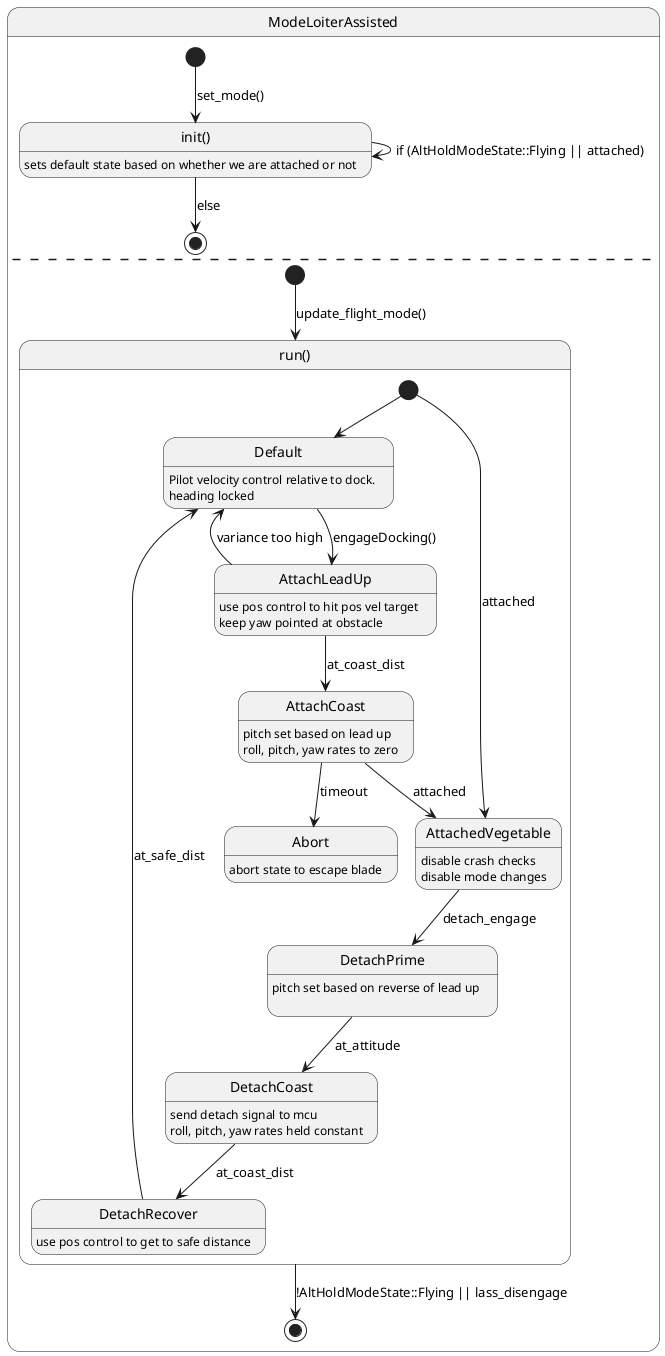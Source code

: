 @startuml Lass State Machine


state ModeLoiterAssisted {

' States
state "init()" as init: \
sets default state based on whether we are attached or not

' Transitions
[*] --> init : set_mode()
init --> [*] : else
init --> init : if (AltHoldModeState::Flying || attached)

' ==========================
--

state "run()" as run{

' States
state Default: \
Pilot velocity control relative to dock. \n\
heading locked

State AttachLeadUp: \
use pos control to hit pos vel target \n\
keep yaw pointed at obstacle

State AttachCoast: \
pitch set based on lead up \n\
roll, pitch, yaw rates to zero

state AttachedVegetable: \
disable crash checks \n\
disable mode changes 

State DetachPrime: \
pitch set based on reverse of lead up \n\

State DetachCoast: \
send detach signal to mcu \n\
roll, pitch, yaw rates held constant

State DetachRecover: \
use pos control to get to safe distance

State Abort: \
abort state to escape blade


' Transitions
[*] --> Default
[*] --> AttachedVegetable : attached
Default --> AttachLeadUp : engageDocking()
AttachLeadUp --> Default : variance too high
AttachLeadUp --> AttachCoast : at_coast_dist
AttachCoast --> Abort : timeout
AttachCoast --> AttachedVegetable : attached
AttachedVegetable --> DetachPrime : detach_engage
DetachPrime --> DetachCoast : at_attitude
DetachCoast --> DetachRecover : at_coast_dist
DetachRecover --> Default : at_safe_dist


}

[*] --> run : update_flight_mode()
run --> [*] : !AltHoldModeState::Flying || lass_disengage
}



@enduml

' https://plantuml.com/state-diagram
